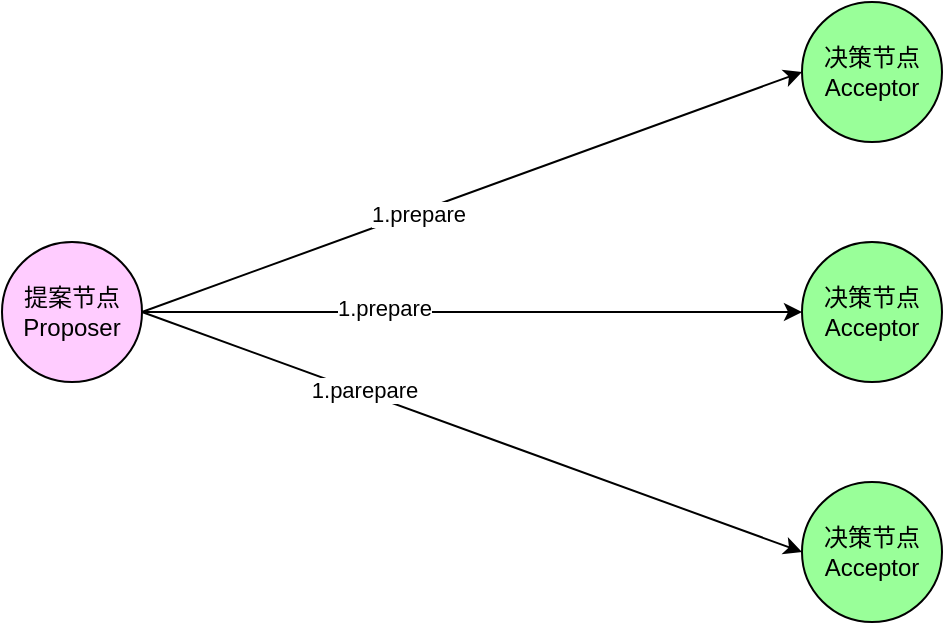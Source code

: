 <mxfile version="20.2.3" type="device"><diagram id="tzf3qsGIWozcn5WFj9vL" name="Page-1"><mxGraphModel dx="1258" dy="741" grid="1" gridSize="10" guides="1" tooltips="1" connect="1" arrows="1" fold="1" page="1" pageScale="1" pageWidth="850" pageHeight="1100" math="0" shadow="0"><root><mxCell id="0"/><mxCell id="1" parent="0"/><mxCell id="EsAYz6icLf28_zubhcJ0-1" value="提案节点Proposer" style="ellipse;whiteSpace=wrap;html=1;aspect=fixed;fillColor=#FFCCFF;" parent="1" vertex="1"><mxGeometry x="90" y="180" width="70" height="70" as="geometry"/></mxCell><mxCell id="9G5HZcKVxgFtDxjKlasI-1" value="决策节点Acceptor" style="ellipse;whiteSpace=wrap;html=1;aspect=fixed;fillColor=#99FF99;" vertex="1" parent="1"><mxGeometry x="490" y="60" width="70" height="70" as="geometry"/></mxCell><mxCell id="9G5HZcKVxgFtDxjKlasI-2" value="决策节点Acceptor" style="ellipse;whiteSpace=wrap;html=1;aspect=fixed;fillColor=#99FF99;" vertex="1" parent="1"><mxGeometry x="490" y="180" width="70" height="70" as="geometry"/></mxCell><mxCell id="9G5HZcKVxgFtDxjKlasI-3" value="决策节点Acceptor" style="ellipse;whiteSpace=wrap;html=1;aspect=fixed;fillColor=#99FF99;" vertex="1" parent="1"><mxGeometry x="490" y="300" width="70" height="70" as="geometry"/></mxCell><mxCell id="9G5HZcKVxgFtDxjKlasI-5" value="" style="endArrow=classic;html=1;rounded=0;entryX=0;entryY=0.5;entryDx=0;entryDy=0;exitX=1;exitY=0.5;exitDx=0;exitDy=0;" edge="1" parent="1" source="EsAYz6icLf28_zubhcJ0-1" target="9G5HZcKVxgFtDxjKlasI-1"><mxGeometry width="50" height="50" relative="1" as="geometry"><mxPoint x="220" y="230" as="sourcePoint"/><mxPoint x="270" y="180" as="targetPoint"/></mxGeometry></mxCell><mxCell id="9G5HZcKVxgFtDxjKlasI-9" value="1.prepare" style="edgeLabel;html=1;align=center;verticalAlign=middle;resizable=0;points=[];" vertex="1" connectable="0" parent="9G5HZcKVxgFtDxjKlasI-5"><mxGeometry x="-0.166" y="-1" relative="1" as="geometry"><mxPoint as="offset"/></mxGeometry></mxCell><mxCell id="9G5HZcKVxgFtDxjKlasI-6" value="" style="endArrow=classic;html=1;rounded=0;entryX=0;entryY=0.5;entryDx=0;entryDy=0;exitX=1;exitY=0.5;exitDx=0;exitDy=0;" edge="1" parent="1" source="EsAYz6icLf28_zubhcJ0-1" target="9G5HZcKVxgFtDxjKlasI-2"><mxGeometry width="50" height="50" relative="1" as="geometry"><mxPoint x="170" y="225" as="sourcePoint"/><mxPoint x="500" y="105" as="targetPoint"/></mxGeometry></mxCell><mxCell id="9G5HZcKVxgFtDxjKlasI-10" value="1.prepare" style="edgeLabel;html=1;align=center;verticalAlign=middle;resizable=0;points=[];" vertex="1" connectable="0" parent="9G5HZcKVxgFtDxjKlasI-6"><mxGeometry x="-0.267" y="2" relative="1" as="geometry"><mxPoint as="offset"/></mxGeometry></mxCell><mxCell id="9G5HZcKVxgFtDxjKlasI-8" value="" style="endArrow=classic;html=1;rounded=0;entryX=0;entryY=0.5;entryDx=0;entryDy=0;exitX=1;exitY=0.5;exitDx=0;exitDy=0;" edge="1" parent="1" source="EsAYz6icLf28_zubhcJ0-1" target="9G5HZcKVxgFtDxjKlasI-3"><mxGeometry width="50" height="50" relative="1" as="geometry"><mxPoint x="170" y="225" as="sourcePoint"/><mxPoint x="500" y="225" as="targetPoint"/></mxGeometry></mxCell><mxCell id="9G5HZcKVxgFtDxjKlasI-11" value="1.parepare" style="edgeLabel;html=1;align=center;verticalAlign=middle;resizable=0;points=[];" vertex="1" connectable="0" parent="9G5HZcKVxgFtDxjKlasI-8"><mxGeometry x="-0.335" y="1" relative="1" as="geometry"><mxPoint as="offset"/></mxGeometry></mxCell></root></mxGraphModel></diagram></mxfile>